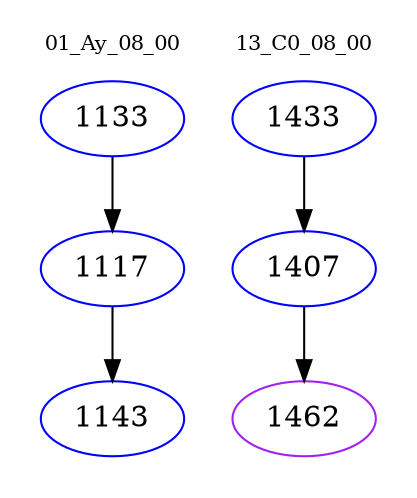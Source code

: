 digraph{
subgraph cluster_0 {
color = white
label = "01_Ay_08_00";
fontsize=10;
T0_1133 [label="1133", color="blue"]
T0_1133 -> T0_1117 [color="black"]
T0_1117 [label="1117", color="blue"]
T0_1117 -> T0_1143 [color="black"]
T0_1143 [label="1143", color="blue"]
}
subgraph cluster_1 {
color = white
label = "13_C0_08_00";
fontsize=10;
T1_1433 [label="1433", color="blue"]
T1_1433 -> T1_1407 [color="black"]
T1_1407 [label="1407", color="blue"]
T1_1407 -> T1_1462 [color="black"]
T1_1462 [label="1462", color="purple"]
}
}
